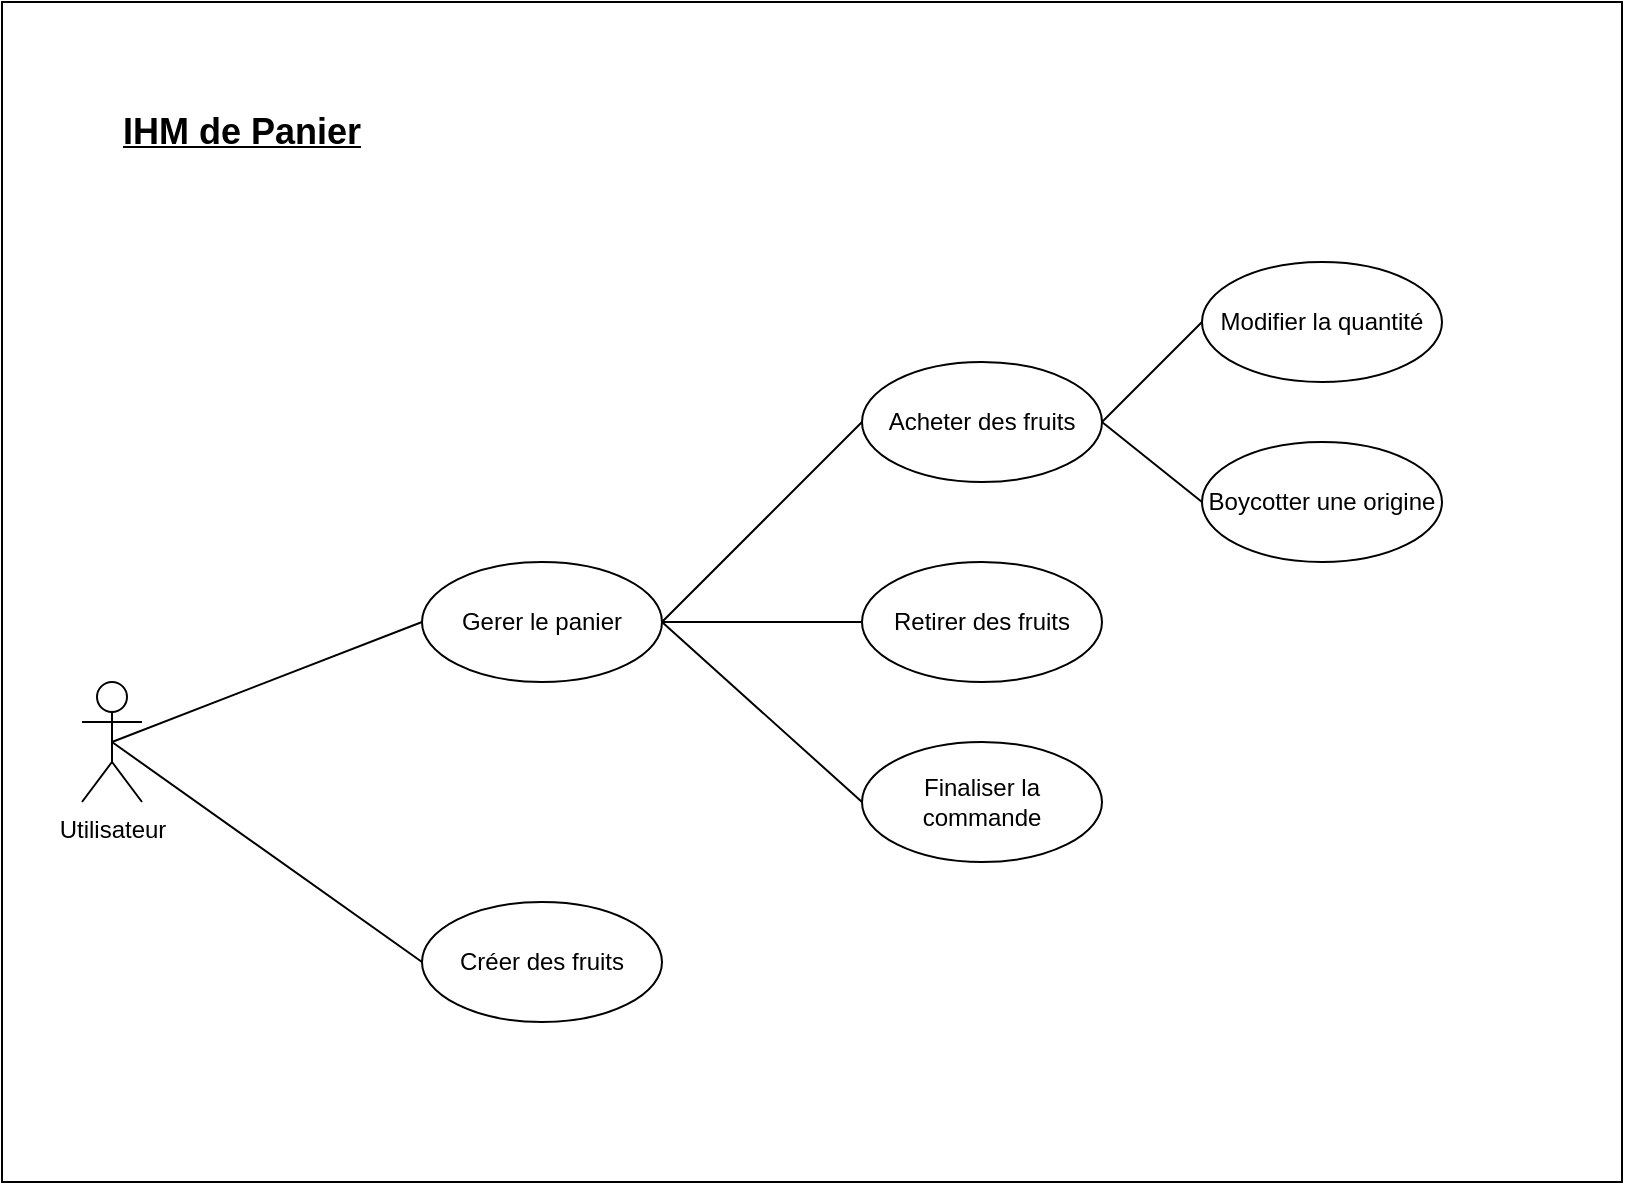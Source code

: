 <mxfile version="21.2.3" type="device">
  <diagram name="Page-1" id="E_KoUC31EDdpJAnjteJq">
    <mxGraphModel dx="1967" dy="1897" grid="1" gridSize="10" guides="1" tooltips="1" connect="1" arrows="1" fold="1" page="1" pageScale="1" pageWidth="827" pageHeight="1169" math="0" shadow="0">
      <root>
        <mxCell id="0" />
        <mxCell id="1" parent="0" />
        <mxCell id="DWcXpB8DiOorCHfaxrZ_-21" value="" style="rounded=0;whiteSpace=wrap;html=1;" vertex="1" parent="1">
          <mxGeometry x="-100" y="-170" width="810" height="590" as="geometry" />
        </mxCell>
        <mxCell id="DWcXpB8DiOorCHfaxrZ_-1" value="Utilisateur" style="shape=umlActor;verticalLabelPosition=bottom;verticalAlign=top;html=1;outlineConnect=0;" vertex="1" parent="1">
          <mxGeometry x="-60" y="170" width="30" height="60" as="geometry" />
        </mxCell>
        <mxCell id="DWcXpB8DiOorCHfaxrZ_-2" value="Gerer le panier" style="ellipse;whiteSpace=wrap;html=1;" vertex="1" parent="1">
          <mxGeometry x="110" y="110" width="120" height="60" as="geometry" />
        </mxCell>
        <mxCell id="DWcXpB8DiOorCHfaxrZ_-3" value="Acheter des fruits" style="ellipse;whiteSpace=wrap;html=1;" vertex="1" parent="1">
          <mxGeometry x="330" y="10" width="120" height="60" as="geometry" />
        </mxCell>
        <mxCell id="DWcXpB8DiOorCHfaxrZ_-4" value="Retirer des fruits" style="ellipse;whiteSpace=wrap;html=1;" vertex="1" parent="1">
          <mxGeometry x="330" y="110" width="120" height="60" as="geometry" />
        </mxCell>
        <mxCell id="DWcXpB8DiOorCHfaxrZ_-6" value="Finaliser la commande" style="ellipse;whiteSpace=wrap;html=1;" vertex="1" parent="1">
          <mxGeometry x="330" y="200" width="120" height="60" as="geometry" />
        </mxCell>
        <mxCell id="DWcXpB8DiOorCHfaxrZ_-8" value="Modifier la quantité" style="ellipse;whiteSpace=wrap;html=1;" vertex="1" parent="1">
          <mxGeometry x="500" y="-40" width="120" height="60" as="geometry" />
        </mxCell>
        <mxCell id="DWcXpB8DiOorCHfaxrZ_-10" value="Boycotter une origine" style="ellipse;whiteSpace=wrap;html=1;" vertex="1" parent="1">
          <mxGeometry x="500" y="50" width="120" height="60" as="geometry" />
        </mxCell>
        <mxCell id="DWcXpB8DiOorCHfaxrZ_-12" value="" style="endArrow=none;html=1;rounded=0;entryX=0;entryY=0.5;entryDx=0;entryDy=0;exitX=1;exitY=0.5;exitDx=0;exitDy=0;" edge="1" parent="1" source="DWcXpB8DiOorCHfaxrZ_-3" target="DWcXpB8DiOorCHfaxrZ_-8">
          <mxGeometry width="50" height="50" relative="1" as="geometry">
            <mxPoint x="280" y="-40" as="sourcePoint" />
            <mxPoint x="330" y="-90" as="targetPoint" />
          </mxGeometry>
        </mxCell>
        <mxCell id="DWcXpB8DiOorCHfaxrZ_-13" value="" style="endArrow=none;html=1;rounded=0;exitX=1;exitY=0.5;exitDx=0;exitDy=0;entryX=0;entryY=0.5;entryDx=0;entryDy=0;" edge="1" parent="1" source="DWcXpB8DiOorCHfaxrZ_-3" target="DWcXpB8DiOorCHfaxrZ_-10">
          <mxGeometry width="50" height="50" relative="1" as="geometry">
            <mxPoint x="400" y="-50" as="sourcePoint" />
            <mxPoint x="610" y="-90" as="targetPoint" />
          </mxGeometry>
        </mxCell>
        <mxCell id="DWcXpB8DiOorCHfaxrZ_-15" value="" style="endArrow=none;html=1;rounded=0;entryX=1;entryY=0.5;entryDx=0;entryDy=0;exitX=0;exitY=0.5;exitDx=0;exitDy=0;" edge="1" parent="1" source="DWcXpB8DiOorCHfaxrZ_-4" target="DWcXpB8DiOorCHfaxrZ_-2">
          <mxGeometry width="50" height="50" relative="1" as="geometry">
            <mxPoint x="230" y="80" as="sourcePoint" />
            <mxPoint x="280" y="30" as="targetPoint" />
          </mxGeometry>
        </mxCell>
        <mxCell id="DWcXpB8DiOorCHfaxrZ_-16" value="" style="endArrow=none;html=1;rounded=0;exitX=0;exitY=0.5;exitDx=0;exitDy=0;entryX=1;entryY=0.5;entryDx=0;entryDy=0;" edge="1" parent="1" source="DWcXpB8DiOorCHfaxrZ_-3" target="DWcXpB8DiOorCHfaxrZ_-2">
          <mxGeometry width="50" height="50" relative="1" as="geometry">
            <mxPoint x="340" y="90" as="sourcePoint" />
            <mxPoint x="260" y="140" as="targetPoint" />
          </mxGeometry>
        </mxCell>
        <mxCell id="DWcXpB8DiOorCHfaxrZ_-18" value="" style="endArrow=none;html=1;rounded=0;entryX=1;entryY=0.5;entryDx=0;entryDy=0;exitX=0;exitY=0.5;exitDx=0;exitDy=0;" edge="1" parent="1" source="DWcXpB8DiOorCHfaxrZ_-6" target="DWcXpB8DiOorCHfaxrZ_-2">
          <mxGeometry width="50" height="50" relative="1" as="geometry">
            <mxPoint x="330" y="280" as="sourcePoint" />
            <mxPoint x="270" y="150" as="targetPoint" />
          </mxGeometry>
        </mxCell>
        <mxCell id="DWcXpB8DiOorCHfaxrZ_-22" value="&lt;font style=&quot;font-size: 18px;&quot;&gt;&lt;b&gt;&lt;u&gt;IHM de Panier&lt;/u&gt;&lt;/b&gt;&lt;/font&gt;" style="text;html=1;strokeColor=none;fillColor=none;align=center;verticalAlign=middle;whiteSpace=wrap;rounded=0;" vertex="1" parent="1">
          <mxGeometry x="-60" y="-130" width="160" height="50" as="geometry" />
        </mxCell>
        <mxCell id="DWcXpB8DiOorCHfaxrZ_-24" value="Créer des fruits" style="ellipse;whiteSpace=wrap;html=1;" vertex="1" parent="1">
          <mxGeometry x="110" y="280" width="120" height="60" as="geometry" />
        </mxCell>
        <mxCell id="DWcXpB8DiOorCHfaxrZ_-27" value="" style="endArrow=none;html=1;rounded=0;entryX=0;entryY=0.5;entryDx=0;entryDy=0;exitX=0.5;exitY=0.5;exitDx=0;exitDy=0;exitPerimeter=0;" edge="1" parent="1" source="DWcXpB8DiOorCHfaxrZ_-1" target="DWcXpB8DiOorCHfaxrZ_-24">
          <mxGeometry width="50" height="50" relative="1" as="geometry">
            <mxPoint x="20" y="140" as="sourcePoint" />
            <mxPoint x="120" y="150" as="targetPoint" />
          </mxGeometry>
        </mxCell>
        <mxCell id="DWcXpB8DiOorCHfaxrZ_-28" value="" style="endArrow=none;html=1;rounded=0;entryX=0;entryY=0.5;entryDx=0;entryDy=0;exitX=0.5;exitY=0.5;exitDx=0;exitDy=0;exitPerimeter=0;" edge="1" parent="1" source="DWcXpB8DiOorCHfaxrZ_-1" target="DWcXpB8DiOorCHfaxrZ_-2">
          <mxGeometry width="50" height="50" relative="1" as="geometry">
            <mxPoint x="15" y="150" as="sourcePoint" />
            <mxPoint x="120" y="240" as="targetPoint" />
          </mxGeometry>
        </mxCell>
      </root>
    </mxGraphModel>
  </diagram>
</mxfile>
